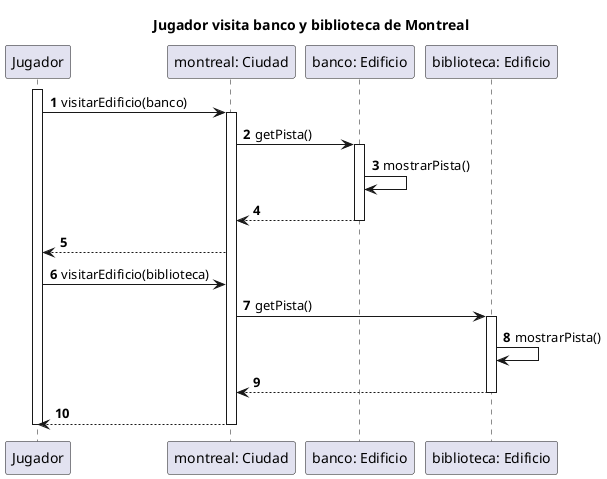 @startuml

autonumber
title "Jugador visita banco y biblioteca de Montreal"
activate Jugador
Jugador -> "montreal: Ciudad": visitarEdificio(banco)
activate "montreal: Ciudad"
"montreal: Ciudad" -> "banco: Edificio": getPista()
activate "banco: Edificio"
"banco: Edificio" -> "banco: Edificio": mostrarPista()
"banco: Edificio" --> "montreal: Ciudad"
deactivate "banco: Edificio"
"montreal: Ciudad" --> Jugador

Jugador -> "montreal: Ciudad": visitarEdificio(biblioteca)
"montreal: Ciudad" -> "biblioteca: Edificio": getPista()
activate "biblioteca: Edificio"
"biblioteca: Edificio" -> "biblioteca: Edificio": mostrarPista()
"biblioteca: Edificio" --> "montreal: Ciudad"
deactivate "biblioteca: Edificio"
"montreal: Ciudad" --> Jugador
deactivate "montreal: Ciudad"
deactivate Jugador

@enduml
